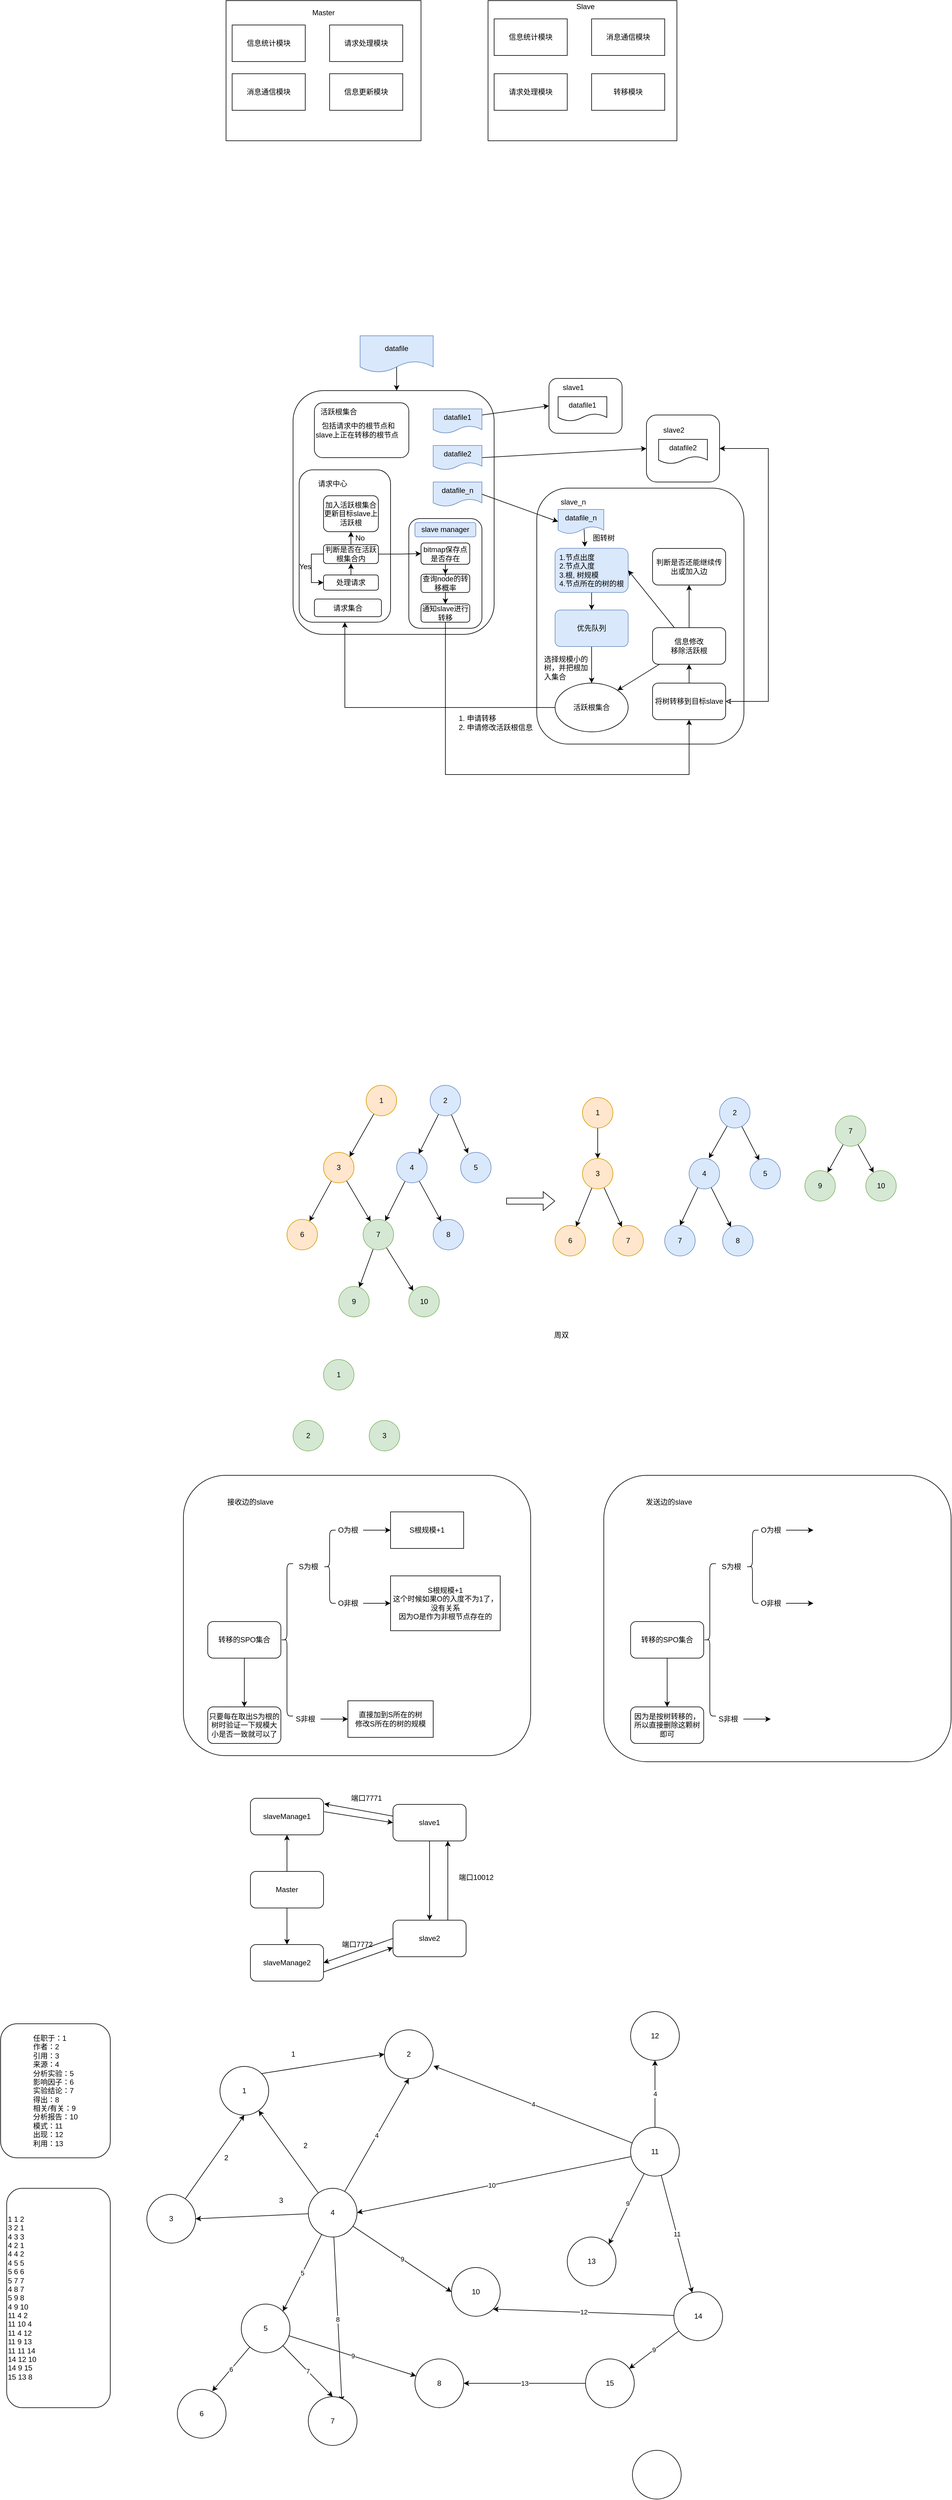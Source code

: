 <mxfile version="16.1.4" type="github">
  <diagram id="CnrGdjlpG-0PLHqotfFn" name="Page-1">
    <mxGraphModel dx="1621" dy="814" grid="1" gridSize="10" guides="1" tooltips="1" connect="1" arrows="1" fold="1" page="1" pageScale="1" pageWidth="827" pageHeight="1169" math="0" shadow="0">
      <root>
        <mxCell id="0" />
        <mxCell id="1" parent="0" />
        <mxCell id="g1QRkOlSLJRobrrcsTEr-57" value="" style="rounded=1;whiteSpace=wrap;html=1;" vertex="1" parent="1">
          <mxGeometry x="700" y="2500" width="570" height="470" as="geometry" />
        </mxCell>
        <mxCell id="g1QRkOlSLJRobrrcsTEr-56" value="" style="rounded=1;whiteSpace=wrap;html=1;" vertex="1" parent="1">
          <mxGeometry x="10" y="2500" width="570" height="460" as="geometry" />
        </mxCell>
        <mxCell id="zFU5oNDIlzZ2d6ieY4Zo-1" value="" style="rounded=0;whiteSpace=wrap;html=1;" parent="1" vertex="1">
          <mxGeometry x="80" y="80" width="320" height="230" as="geometry" />
        </mxCell>
        <mxCell id="zFU5oNDIlzZ2d6ieY4Zo-2" value="Master" style="text;html=1;strokeColor=none;fillColor=none;align=center;verticalAlign=middle;whiteSpace=wrap;rounded=0;" parent="1" vertex="1">
          <mxGeometry x="220" y="90" width="40" height="20" as="geometry" />
        </mxCell>
        <mxCell id="zFU5oNDIlzZ2d6ieY4Zo-3" value="" style="rounded=0;whiteSpace=wrap;html=1;" parent="1" vertex="1">
          <mxGeometry x="510" y="80" width="310" height="230" as="geometry" />
        </mxCell>
        <mxCell id="zFU5oNDIlzZ2d6ieY4Zo-4" value="Slave" style="text;html=1;strokeColor=none;fillColor=none;align=center;verticalAlign=middle;whiteSpace=wrap;rounded=0;" parent="1" vertex="1">
          <mxGeometry x="650" y="80" width="40" height="20" as="geometry" />
        </mxCell>
        <mxCell id="zFU5oNDIlzZ2d6ieY4Zo-5" value="信息统计模块" style="rounded=0;whiteSpace=wrap;html=1;" parent="1" vertex="1">
          <mxGeometry x="90" y="120" width="120" height="60" as="geometry" />
        </mxCell>
        <mxCell id="zFU5oNDIlzZ2d6ieY4Zo-6" value="请求处理模块" style="rounded=0;whiteSpace=wrap;html=1;" parent="1" vertex="1">
          <mxGeometry x="250" y="120" width="120" height="60" as="geometry" />
        </mxCell>
        <mxCell id="zFU5oNDIlzZ2d6ieY4Zo-7" value="消息通信模块" style="rounded=0;whiteSpace=wrap;html=1;" parent="1" vertex="1">
          <mxGeometry x="90" y="200" width="120" height="60" as="geometry" />
        </mxCell>
        <mxCell id="zFU5oNDIlzZ2d6ieY4Zo-8" value="信息更新模块" style="rounded=0;whiteSpace=wrap;html=1;" parent="1" vertex="1">
          <mxGeometry x="250" y="200" width="120" height="60" as="geometry" />
        </mxCell>
        <mxCell id="zFU5oNDIlzZ2d6ieY4Zo-9" value="信息统计模块" style="rounded=0;whiteSpace=wrap;html=1;" parent="1" vertex="1">
          <mxGeometry x="520" y="110" width="120" height="60" as="geometry" />
        </mxCell>
        <mxCell id="zFU5oNDIlzZ2d6ieY4Zo-10" value="消息通信模块" style="rounded=0;whiteSpace=wrap;html=1;" parent="1" vertex="1">
          <mxGeometry x="680" y="110" width="120" height="60" as="geometry" />
        </mxCell>
        <mxCell id="zFU5oNDIlzZ2d6ieY4Zo-11" value="请求处理模块" style="rounded=0;whiteSpace=wrap;html=1;" parent="1" vertex="1">
          <mxGeometry x="520" y="200" width="120" height="60" as="geometry" />
        </mxCell>
        <mxCell id="zFU5oNDIlzZ2d6ieY4Zo-12" value="转移模块" style="rounded=0;whiteSpace=wrap;html=1;" parent="1" vertex="1">
          <mxGeometry x="680" y="200" width="120" height="60" as="geometry" />
        </mxCell>
        <mxCell id="y5PRtlSAv2PTJu1oQnsw-1" value="" style="rounded=1;whiteSpace=wrap;html=1;" parent="1" vertex="1">
          <mxGeometry x="190" y="720" width="330" height="400" as="geometry" />
        </mxCell>
        <mxCell id="y5PRtlSAv2PTJu1oQnsw-4" style="edgeStyle=orthogonalEdgeStyle;rounded=0;orthogonalLoop=1;jettySize=auto;html=1;exitX=0.525;exitY=0.8;exitDx=0;exitDy=0;exitPerimeter=0;" parent="1" source="y5PRtlSAv2PTJu1oQnsw-3" target="y5PRtlSAv2PTJu1oQnsw-1" edge="1">
          <mxGeometry relative="1" as="geometry">
            <Array as="points">
              <mxPoint x="360" y="648" />
            </Array>
          </mxGeometry>
        </mxCell>
        <mxCell id="y5PRtlSAv2PTJu1oQnsw-3" value="datafile" style="shape=document;whiteSpace=wrap;html=1;boundedLbl=1;fillColor=#dae8fc;strokeColor=#6c8ebf;" parent="1" vertex="1">
          <mxGeometry x="300" y="630" width="120" height="60" as="geometry" />
        </mxCell>
        <mxCell id="y5PRtlSAv2PTJu1oQnsw-18" style="rounded=0;orthogonalLoop=1;jettySize=auto;html=1;exitX=1;exitY=0.25;exitDx=0;exitDy=0;entryX=0;entryY=0.5;entryDx=0;entryDy=0;" parent="1" source="y5PRtlSAv2PTJu1oQnsw-5" target="y5PRtlSAv2PTJu1oQnsw-9" edge="1">
          <mxGeometry relative="1" as="geometry" />
        </mxCell>
        <mxCell id="y5PRtlSAv2PTJu1oQnsw-5" value="datafile1" style="shape=document;whiteSpace=wrap;html=1;boundedLbl=1;fillColor=#dae8fc;strokeColor=#6c8ebf;" parent="1" vertex="1">
          <mxGeometry x="420" y="750" width="80" height="40" as="geometry" />
        </mxCell>
        <mxCell id="y5PRtlSAv2PTJu1oQnsw-19" style="edgeStyle=none;rounded=0;orthogonalLoop=1;jettySize=auto;html=1;exitX=1;exitY=0.5;exitDx=0;exitDy=0;entryX=0;entryY=0.5;entryDx=0;entryDy=0;" parent="1" source="y5PRtlSAv2PTJu1oQnsw-6" target="y5PRtlSAv2PTJu1oQnsw-11" edge="1">
          <mxGeometry relative="1" as="geometry" />
        </mxCell>
        <mxCell id="y5PRtlSAv2PTJu1oQnsw-6" value="datafile2" style="shape=document;whiteSpace=wrap;html=1;boundedLbl=1;fillColor=#dae8fc;strokeColor=#6c8ebf;" parent="1" vertex="1">
          <mxGeometry x="420" y="810" width="80" height="40" as="geometry" />
        </mxCell>
        <mxCell id="y5PRtlSAv2PTJu1oQnsw-7" value="datafile_n" style="shape=document;whiteSpace=wrap;html=1;boundedLbl=1;fillColor=#dae8fc;strokeColor=#6c8ebf;" parent="1" vertex="1">
          <mxGeometry x="420" y="870" width="80" height="40" as="geometry" />
        </mxCell>
        <mxCell id="y5PRtlSAv2PTJu1oQnsw-9" value="" style="rounded=1;whiteSpace=wrap;html=1;" parent="1" vertex="1">
          <mxGeometry x="610" y="700" width="120" height="90" as="geometry" />
        </mxCell>
        <mxCell id="y5PRtlSAv2PTJu1oQnsw-10" value="slave1" style="text;html=1;strokeColor=none;fillColor=none;align=center;verticalAlign=middle;whiteSpace=wrap;rounded=0;" parent="1" vertex="1">
          <mxGeometry x="620" y="700" width="60" height="30" as="geometry" />
        </mxCell>
        <mxCell id="y5PRtlSAv2PTJu1oQnsw-11" value="" style="rounded=1;whiteSpace=wrap;html=1;" parent="1" vertex="1">
          <mxGeometry x="770" y="760" width="120" height="110" as="geometry" />
        </mxCell>
        <mxCell id="y5PRtlSAv2PTJu1oQnsw-12" value="slave2" style="text;html=1;strokeColor=none;fillColor=none;align=center;verticalAlign=middle;whiteSpace=wrap;rounded=0;" parent="1" vertex="1">
          <mxGeometry x="785" y="770" width="60" height="30" as="geometry" />
        </mxCell>
        <mxCell id="y5PRtlSAv2PTJu1oQnsw-13" value="" style="rounded=1;whiteSpace=wrap;html=1;" parent="1" vertex="1">
          <mxGeometry x="590" y="880" width="340" height="420" as="geometry" />
        </mxCell>
        <mxCell id="y5PRtlSAv2PTJu1oQnsw-14" value="slave_n" style="text;html=1;strokeColor=none;fillColor=none;align=center;verticalAlign=middle;whiteSpace=wrap;rounded=0;" parent="1" vertex="1">
          <mxGeometry x="620" y="888" width="60" height="30" as="geometry" />
        </mxCell>
        <mxCell id="y5PRtlSAv2PTJu1oQnsw-15" value="datafile1" style="shape=document;whiteSpace=wrap;html=1;boundedLbl=1;" parent="1" vertex="1">
          <mxGeometry x="625" y="730" width="80" height="40" as="geometry" />
        </mxCell>
        <mxCell id="y5PRtlSAv2PTJu1oQnsw-16" value="datafile2" style="shape=document;whiteSpace=wrap;html=1;boundedLbl=1;" parent="1" vertex="1">
          <mxGeometry x="790" y="800" width="80" height="40" as="geometry" />
        </mxCell>
        <mxCell id="y5PRtlSAv2PTJu1oQnsw-22" style="edgeStyle=none;rounded=0;orthogonalLoop=1;jettySize=auto;html=1;entryX=0.408;entryY=-0.034;entryDx=0;entryDy=0;entryPerimeter=0;exitX=0.569;exitY=0.81;exitDx=0;exitDy=0;exitPerimeter=0;" parent="1" source="y5PRtlSAv2PTJu1oQnsw-17" target="y5PRtlSAv2PTJu1oQnsw-21" edge="1">
          <mxGeometry relative="1" as="geometry" />
        </mxCell>
        <mxCell id="y5PRtlSAv2PTJu1oQnsw-17" value="datafile_n" style="shape=document;whiteSpace=wrap;html=1;boundedLbl=1;fillColor=#dae8fc;strokeColor=#6c8ebf;" parent="1" vertex="1">
          <mxGeometry x="625" y="915" width="75" height="40" as="geometry" />
        </mxCell>
        <mxCell id="y5PRtlSAv2PTJu1oQnsw-29" style="edgeStyle=none;rounded=0;orthogonalLoop=1;jettySize=auto;html=1;entryX=0.5;entryY=0;entryDx=0;entryDy=0;" parent="1" source="y5PRtlSAv2PTJu1oQnsw-21" target="y5PRtlSAv2PTJu1oQnsw-28" edge="1">
          <mxGeometry relative="1" as="geometry" />
        </mxCell>
        <mxCell id="y5PRtlSAv2PTJu1oQnsw-21" value="&lt;div style=&quot;text-align: left&quot;&gt;&lt;span&gt;1.节点出度&lt;/span&gt;&lt;/div&gt;&lt;span&gt;&lt;div style=&quot;text-align: left&quot;&gt;&lt;span&gt;2.节点入度&lt;/span&gt;&lt;/div&gt;&lt;/span&gt;&lt;div style=&quot;text-align: left&quot;&gt;&lt;span&gt;3.根, 树规模&lt;/span&gt;&lt;/div&gt;&lt;div style=&quot;text-align: left&quot;&gt;&lt;span&gt;4.节点所在的树的根&lt;/span&gt;&lt;/div&gt;" style="rounded=1;whiteSpace=wrap;html=1;fillColor=#dae8fc;strokeColor=#6c8ebf;" parent="1" vertex="1">
          <mxGeometry x="620" y="978.75" width="120" height="72.5" as="geometry" />
        </mxCell>
        <mxCell id="y5PRtlSAv2PTJu1oQnsw-23" value="图转树" style="text;html=1;strokeColor=none;fillColor=none;align=center;verticalAlign=middle;whiteSpace=wrap;rounded=0;" parent="1" vertex="1">
          <mxGeometry x="670" y="946.5" width="60" height="30" as="geometry" />
        </mxCell>
        <mxCell id="y5PRtlSAv2PTJu1oQnsw-37" style="edgeStyle=orthogonalEdgeStyle;rounded=0;orthogonalLoop=1;jettySize=auto;html=1;entryX=0.5;entryY=1;entryDx=0;entryDy=0;" parent="1" source="y5PRtlSAv2PTJu1oQnsw-26" target="y5PRtlSAv2PTJu1oQnsw-34" edge="1">
          <mxGeometry relative="1" as="geometry" />
        </mxCell>
        <mxCell id="y5PRtlSAv2PTJu1oQnsw-26" value="活跃根集合" style="ellipse;whiteSpace=wrap;html=1;" parent="1" vertex="1">
          <mxGeometry x="620" y="1200" width="120" height="80" as="geometry" />
        </mxCell>
        <mxCell id="y5PRtlSAv2PTJu1oQnsw-31" style="edgeStyle=orthogonalEdgeStyle;rounded=0;orthogonalLoop=1;jettySize=auto;html=1;entryX=0.5;entryY=0;entryDx=0;entryDy=0;exitX=0.5;exitY=1;exitDx=0;exitDy=0;" parent="1" source="y5PRtlSAv2PTJu1oQnsw-28" target="y5PRtlSAv2PTJu1oQnsw-26" edge="1">
          <mxGeometry relative="1" as="geometry" />
        </mxCell>
        <mxCell id="y5PRtlSAv2PTJu1oQnsw-28" value="优先队列" style="rounded=1;whiteSpace=wrap;html=1;fillColor=#dae8fc;strokeColor=#6c8ebf;" parent="1" vertex="1">
          <mxGeometry x="620" y="1080" width="120" height="60" as="geometry" />
        </mxCell>
        <mxCell id="y5PRtlSAv2PTJu1oQnsw-32" value="选择规模小的树，并把根加入集合" style="text;html=1;strokeColor=none;fillColor=none;align=left;verticalAlign=middle;whiteSpace=wrap;rounded=0;" parent="1" vertex="1">
          <mxGeometry x="600" y="1160" width="80" height="30" as="geometry" />
        </mxCell>
        <mxCell id="y5PRtlSAv2PTJu1oQnsw-20" style="edgeStyle=none;rounded=0;orthogonalLoop=1;jettySize=auto;html=1;exitX=1;exitY=0.5;exitDx=0;exitDy=0;entryX=0;entryY=0.5;entryDx=0;entryDy=0;" parent="1" source="y5PRtlSAv2PTJu1oQnsw-7" target="y5PRtlSAv2PTJu1oQnsw-17" edge="1">
          <mxGeometry relative="1" as="geometry" />
        </mxCell>
        <mxCell id="y5PRtlSAv2PTJu1oQnsw-34" value="" style="rounded=1;whiteSpace=wrap;html=1;" parent="1" vertex="1">
          <mxGeometry x="200" y="850" width="150" height="250" as="geometry" />
        </mxCell>
        <mxCell id="y5PRtlSAv2PTJu1oQnsw-35" value="请求中心" style="text;html=1;strokeColor=none;fillColor=none;align=center;verticalAlign=middle;whiteSpace=wrap;rounded=0;" parent="1" vertex="1">
          <mxGeometry x="225" y="858" width="60" height="30" as="geometry" />
        </mxCell>
        <mxCell id="y5PRtlSAv2PTJu1oQnsw-38" value="1. 申请转移&lt;br&gt;2. 申请修改活跃根信息" style="text;html=1;strokeColor=none;fillColor=none;align=left;verticalAlign=middle;whiteSpace=wrap;rounded=0;" parent="1" vertex="1">
          <mxGeometry x="460" y="1250" width="130" height="30" as="geometry" />
        </mxCell>
        <mxCell id="y5PRtlSAv2PTJu1oQnsw-47" style="edgeStyle=orthogonalEdgeStyle;rounded=0;orthogonalLoop=1;jettySize=auto;html=1;entryX=0.5;entryY=1;entryDx=0;entryDy=0;" parent="1" source="y5PRtlSAv2PTJu1oQnsw-39" target="y5PRtlSAv2PTJu1oQnsw-44" edge="1">
          <mxGeometry relative="1" as="geometry" />
        </mxCell>
        <mxCell id="y5PRtlSAv2PTJu1oQnsw-39" value="处理请求" style="rounded=1;whiteSpace=wrap;html=1;" parent="1" vertex="1">
          <mxGeometry x="240" y="1022.5" width="90" height="25" as="geometry" />
        </mxCell>
        <mxCell id="y5PRtlSAv2PTJu1oQnsw-40" value="&amp;nbsp; &amp;nbsp;包括请求中的根节点和slave上正在转移的根节点" style="rounded=1;whiteSpace=wrap;html=1;align=left;" parent="1" vertex="1">
          <mxGeometry x="225" y="740" width="155" height="90" as="geometry" />
        </mxCell>
        <mxCell id="y5PRtlSAv2PTJu1oQnsw-42" value="" style="rounded=1;whiteSpace=wrap;html=1;" parent="1" vertex="1">
          <mxGeometry x="380" y="930" width="120" height="180" as="geometry" />
        </mxCell>
        <mxCell id="y5PRtlSAv2PTJu1oQnsw-43" value="slave manager" style="rounded=1;whiteSpace=wrap;html=1;fillColor=#dae8fc;strokeColor=#6c8ebf;" parent="1" vertex="1">
          <mxGeometry x="390" y="936.5" width="100" height="23.5" as="geometry" />
        </mxCell>
        <mxCell id="y5PRtlSAv2PTJu1oQnsw-48" style="edgeStyle=orthogonalEdgeStyle;rounded=0;orthogonalLoop=1;jettySize=auto;html=1;entryX=0;entryY=0.5;entryDx=0;entryDy=0;" parent="1" source="y5PRtlSAv2PTJu1oQnsw-44" target="y5PRtlSAv2PTJu1oQnsw-61" edge="1">
          <mxGeometry relative="1" as="geometry" />
        </mxCell>
        <mxCell id="y5PRtlSAv2PTJu1oQnsw-53" style="edgeStyle=orthogonalEdgeStyle;rounded=0;orthogonalLoop=1;jettySize=auto;html=1;" parent="1" source="y5PRtlSAv2PTJu1oQnsw-44" target="y5PRtlSAv2PTJu1oQnsw-51" edge="1">
          <mxGeometry relative="1" as="geometry" />
        </mxCell>
        <mxCell id="y5PRtlSAv2PTJu1oQnsw-55" style="edgeStyle=orthogonalEdgeStyle;rounded=0;orthogonalLoop=1;jettySize=auto;html=1;entryX=0;entryY=0.5;entryDx=0;entryDy=0;" parent="1" source="y5PRtlSAv2PTJu1oQnsw-44" target="y5PRtlSAv2PTJu1oQnsw-39" edge="1">
          <mxGeometry relative="1" as="geometry">
            <Array as="points">
              <mxPoint x="220" y="988.5" />
              <mxPoint x="220" y="1035.5" />
            </Array>
          </mxGeometry>
        </mxCell>
        <mxCell id="y5PRtlSAv2PTJu1oQnsw-44" value="判断是否在活跃根集合内" style="rounded=1;whiteSpace=wrap;html=1;" parent="1" vertex="1">
          <mxGeometry x="240" y="972.75" width="90" height="31" as="geometry" />
        </mxCell>
        <mxCell id="y5PRtlSAv2PTJu1oQnsw-45" value="活跃根集合" style="text;html=1;strokeColor=none;fillColor=none;align=center;verticalAlign=middle;whiteSpace=wrap;rounded=0;" parent="1" vertex="1">
          <mxGeometry x="225" y="740" width="80" height="30" as="geometry" />
        </mxCell>
        <mxCell id="y5PRtlSAv2PTJu1oQnsw-63" style="edgeStyle=orthogonalEdgeStyle;rounded=0;orthogonalLoop=1;jettySize=auto;html=1;entryX=0.5;entryY=0;entryDx=0;entryDy=0;" parent="1" source="y5PRtlSAv2PTJu1oQnsw-49" target="y5PRtlSAv2PTJu1oQnsw-60" edge="1">
          <mxGeometry relative="1" as="geometry" />
        </mxCell>
        <mxCell id="y5PRtlSAv2PTJu1oQnsw-49" value="查询node的转移概率" style="rounded=1;whiteSpace=wrap;html=1;" parent="1" vertex="1">
          <mxGeometry x="400" y="1021.25" width="80" height="30" as="geometry" />
        </mxCell>
        <mxCell id="y5PRtlSAv2PTJu1oQnsw-51" value="加入活跃根集合&lt;br&gt;更新目标slave上活跃根" style="rounded=1;whiteSpace=wrap;html=1;" parent="1" vertex="1">
          <mxGeometry x="240" y="892.5" width="90" height="59" as="geometry" />
        </mxCell>
        <mxCell id="y5PRtlSAv2PTJu1oQnsw-56" value="Yes" style="text;html=1;strokeColor=none;fillColor=none;align=center;verticalAlign=middle;whiteSpace=wrap;rounded=0;" parent="1" vertex="1">
          <mxGeometry x="200" y="1003.75" width="20" height="10" as="geometry" />
        </mxCell>
        <mxCell id="y5PRtlSAv2PTJu1oQnsw-59" value="No" style="text;html=1;strokeColor=none;fillColor=none;align=center;verticalAlign=middle;whiteSpace=wrap;rounded=0;" parent="1" vertex="1">
          <mxGeometry x="285" y="951.5" width="30" height="20" as="geometry" />
        </mxCell>
        <mxCell id="y5PRtlSAv2PTJu1oQnsw-65" style="edgeStyle=orthogonalEdgeStyle;rounded=0;orthogonalLoop=1;jettySize=auto;html=1;entryX=0.5;entryY=1;entryDx=0;entryDy=0;" parent="1" source="y5PRtlSAv2PTJu1oQnsw-60" target="y5PRtlSAv2PTJu1oQnsw-64" edge="1">
          <mxGeometry relative="1" as="geometry">
            <Array as="points">
              <mxPoint x="440" y="1350" />
              <mxPoint x="840" y="1350" />
            </Array>
          </mxGeometry>
        </mxCell>
        <mxCell id="y5PRtlSAv2PTJu1oQnsw-60" value="通知slave进行转移" style="rounded=1;whiteSpace=wrap;html=1;" parent="1" vertex="1">
          <mxGeometry x="400" y="1070" width="80" height="30" as="geometry" />
        </mxCell>
        <mxCell id="y5PRtlSAv2PTJu1oQnsw-62" style="edgeStyle=orthogonalEdgeStyle;rounded=0;orthogonalLoop=1;jettySize=auto;html=1;entryX=0.5;entryY=0;entryDx=0;entryDy=0;" parent="1" source="y5PRtlSAv2PTJu1oQnsw-61" target="y5PRtlSAv2PTJu1oQnsw-49" edge="1">
          <mxGeometry relative="1" as="geometry" />
        </mxCell>
        <mxCell id="y5PRtlSAv2PTJu1oQnsw-61" value="bitmap保存点是否存在" style="rounded=1;whiteSpace=wrap;html=1;" parent="1" vertex="1">
          <mxGeometry x="400" y="970" width="80" height="35" as="geometry" />
        </mxCell>
        <mxCell id="y5PRtlSAv2PTJu1oQnsw-71" style="edgeStyle=orthogonalEdgeStyle;rounded=0;orthogonalLoop=1;jettySize=auto;html=1;entryX=0.5;entryY=1;entryDx=0;entryDy=0;" parent="1" source="y5PRtlSAv2PTJu1oQnsw-64" target="y5PRtlSAv2PTJu1oQnsw-68" edge="1">
          <mxGeometry relative="1" as="geometry" />
        </mxCell>
        <mxCell id="y5PRtlSAv2PTJu1oQnsw-125" style="edgeStyle=orthogonalEdgeStyle;rounded=0;orthogonalLoop=1;jettySize=auto;html=1;entryX=1;entryY=0.5;entryDx=0;entryDy=0;startArrow=classic;startFill=0;" parent="1" source="y5PRtlSAv2PTJu1oQnsw-64" target="y5PRtlSAv2PTJu1oQnsw-11" edge="1">
          <mxGeometry relative="1" as="geometry">
            <Array as="points">
              <mxPoint x="970" y="1230" />
              <mxPoint x="970" y="815" />
            </Array>
          </mxGeometry>
        </mxCell>
        <mxCell id="y5PRtlSAv2PTJu1oQnsw-64" value="将树转移到目标slave" style="rounded=1;whiteSpace=wrap;html=1;" parent="1" vertex="1">
          <mxGeometry x="780" y="1200" width="120" height="60" as="geometry" />
        </mxCell>
        <mxCell id="y5PRtlSAv2PTJu1oQnsw-72" style="rounded=0;orthogonalLoop=1;jettySize=auto;html=1;entryX=1;entryY=0.5;entryDx=0;entryDy=0;" parent="1" source="y5PRtlSAv2PTJu1oQnsw-68" target="y5PRtlSAv2PTJu1oQnsw-21" edge="1">
          <mxGeometry relative="1" as="geometry" />
        </mxCell>
        <mxCell id="y5PRtlSAv2PTJu1oQnsw-73" style="edgeStyle=none;rounded=0;orthogonalLoop=1;jettySize=auto;html=1;entryX=1;entryY=0;entryDx=0;entryDy=0;" parent="1" source="y5PRtlSAv2PTJu1oQnsw-68" target="y5PRtlSAv2PTJu1oQnsw-26" edge="1">
          <mxGeometry relative="1" as="geometry" />
        </mxCell>
        <mxCell id="y5PRtlSAv2PTJu1oQnsw-79" style="edgeStyle=none;rounded=0;orthogonalLoop=1;jettySize=auto;html=1;entryX=0.5;entryY=1;entryDx=0;entryDy=0;" parent="1" source="y5PRtlSAv2PTJu1oQnsw-68" target="y5PRtlSAv2PTJu1oQnsw-74" edge="1">
          <mxGeometry relative="1" as="geometry" />
        </mxCell>
        <mxCell id="y5PRtlSAv2PTJu1oQnsw-68" value="信息修改&lt;br&gt;移除活跃根" style="rounded=1;whiteSpace=wrap;html=1;" parent="1" vertex="1">
          <mxGeometry x="780" y="1109" width="120" height="60" as="geometry" />
        </mxCell>
        <mxCell id="y5PRtlSAv2PTJu1oQnsw-74" value="判断是否还能继续传出或加入边" style="rounded=1;whiteSpace=wrap;html=1;" parent="1" vertex="1">
          <mxGeometry x="780" y="979" width="120" height="60" as="geometry" />
        </mxCell>
        <mxCell id="y5PRtlSAv2PTJu1oQnsw-75" value="请求集合" style="rounded=1;whiteSpace=wrap;html=1;" parent="1" vertex="1">
          <mxGeometry x="225" y="1062" width="110" height="29" as="geometry" />
        </mxCell>
        <mxCell id="y5PRtlSAv2PTJu1oQnsw-83" value="6" style="ellipse;whiteSpace=wrap;html=1;aspect=fixed;fillColor=#ffe6cc;strokeColor=#d79b00;" parent="1" vertex="1">
          <mxGeometry x="620" y="2090" width="50" height="50" as="geometry" />
        </mxCell>
        <mxCell id="y5PRtlSAv2PTJu1oQnsw-84" value="10" style="ellipse;whiteSpace=wrap;html=1;aspect=fixed;fillColor=#d5e8d4;strokeColor=#82b366;" parent="1" vertex="1">
          <mxGeometry x="380" y="2190" width="50" height="50" as="geometry" />
        </mxCell>
        <mxCell id="y5PRtlSAv2PTJu1oQnsw-85" value="9" style="ellipse;whiteSpace=wrap;html=1;aspect=fixed;fillColor=#d5e8d4;strokeColor=#82b366;" parent="1" vertex="1">
          <mxGeometry x="265" y="2190" width="50" height="50" as="geometry" />
        </mxCell>
        <mxCell id="y5PRtlSAv2PTJu1oQnsw-86" value="7" style="ellipse;whiteSpace=wrap;html=1;aspect=fixed;fillColor=#ffe6cc;strokeColor=#d79b00;" parent="1" vertex="1">
          <mxGeometry x="715" y="2090" width="50" height="50" as="geometry" />
        </mxCell>
        <mxCell id="y5PRtlSAv2PTJu1oQnsw-108" style="edgeStyle=none;rounded=0;orthogonalLoop=1;jettySize=auto;html=1;" parent="1" source="y5PRtlSAv2PTJu1oQnsw-87" target="y5PRtlSAv2PTJu1oQnsw-83" edge="1">
          <mxGeometry relative="1" as="geometry" />
        </mxCell>
        <mxCell id="y5PRtlSAv2PTJu1oQnsw-109" style="edgeStyle=none;rounded=0;orthogonalLoop=1;jettySize=auto;html=1;" parent="1" source="y5PRtlSAv2PTJu1oQnsw-87" target="y5PRtlSAv2PTJu1oQnsw-86" edge="1">
          <mxGeometry relative="1" as="geometry" />
        </mxCell>
        <mxCell id="y5PRtlSAv2PTJu1oQnsw-87" value="3" style="ellipse;whiteSpace=wrap;html=1;aspect=fixed;fillColor=#ffe6cc;strokeColor=#d79b00;" parent="1" vertex="1">
          <mxGeometry x="665" y="1980" width="50" height="50" as="geometry" />
        </mxCell>
        <mxCell id="y5PRtlSAv2PTJu1oQnsw-107" style="edgeStyle=none;rounded=0;orthogonalLoop=1;jettySize=auto;html=1;entryX=0.5;entryY=0;entryDx=0;entryDy=0;" parent="1" source="y5PRtlSAv2PTJu1oQnsw-88" target="y5PRtlSAv2PTJu1oQnsw-87" edge="1">
          <mxGeometry relative="1" as="geometry" />
        </mxCell>
        <mxCell id="y5PRtlSAv2PTJu1oQnsw-88" value="1" style="ellipse;whiteSpace=wrap;html=1;aspect=fixed;fillColor=#ffe6cc;strokeColor=#d79b00;" parent="1" vertex="1">
          <mxGeometry x="665" y="1880" width="50" height="50" as="geometry" />
        </mxCell>
        <mxCell id="y5PRtlSAv2PTJu1oQnsw-89" value="5" style="ellipse;whiteSpace=wrap;html=1;aspect=fixed;fillColor=#dae8fc;strokeColor=#6c8ebf;" parent="1" vertex="1">
          <mxGeometry x="465" y="1970" width="50" height="50" as="geometry" />
        </mxCell>
        <mxCell id="y5PRtlSAv2PTJu1oQnsw-90" value="6" style="ellipse;whiteSpace=wrap;html=1;aspect=fixed;fillColor=#ffe6cc;strokeColor=#d79b00;" parent="1" vertex="1">
          <mxGeometry x="180" y="2080" width="50" height="50" as="geometry" />
        </mxCell>
        <mxCell id="y5PRtlSAv2PTJu1oQnsw-91" value="8" style="ellipse;whiteSpace=wrap;html=1;aspect=fixed;fillColor=#dae8fc;strokeColor=#6c8ebf;" parent="1" vertex="1">
          <mxGeometry x="420" y="2080" width="50" height="50" as="geometry" />
        </mxCell>
        <mxCell id="y5PRtlSAv2PTJu1oQnsw-104" style="edgeStyle=none;rounded=0;orthogonalLoop=1;jettySize=auto;html=1;" parent="1" source="y5PRtlSAv2PTJu1oQnsw-92" target="y5PRtlSAv2PTJu1oQnsw-85" edge="1">
          <mxGeometry relative="1" as="geometry" />
        </mxCell>
        <mxCell id="y5PRtlSAv2PTJu1oQnsw-105" style="edgeStyle=none;rounded=0;orthogonalLoop=1;jettySize=auto;html=1;entryX=0;entryY=0;entryDx=0;entryDy=0;" parent="1" source="y5PRtlSAv2PTJu1oQnsw-92" target="y5PRtlSAv2PTJu1oQnsw-84" edge="1">
          <mxGeometry relative="1" as="geometry" />
        </mxCell>
        <mxCell id="y5PRtlSAv2PTJu1oQnsw-92" value="7" style="ellipse;whiteSpace=wrap;html=1;aspect=fixed;fillColor=#d5e8d4;strokeColor=#82b366;" parent="1" vertex="1">
          <mxGeometry x="305" y="2080" width="50" height="50" as="geometry" />
        </mxCell>
        <mxCell id="y5PRtlSAv2PTJu1oQnsw-102" style="edgeStyle=none;rounded=0;orthogonalLoop=1;jettySize=auto;html=1;" parent="1" source="y5PRtlSAv2PTJu1oQnsw-93" target="y5PRtlSAv2PTJu1oQnsw-92" edge="1">
          <mxGeometry relative="1" as="geometry" />
        </mxCell>
        <mxCell id="y5PRtlSAv2PTJu1oQnsw-103" style="edgeStyle=none;rounded=0;orthogonalLoop=1;jettySize=auto;html=1;" parent="1" source="y5PRtlSAv2PTJu1oQnsw-93" target="y5PRtlSAv2PTJu1oQnsw-91" edge="1">
          <mxGeometry relative="1" as="geometry" />
        </mxCell>
        <mxCell id="y5PRtlSAv2PTJu1oQnsw-93" value="4" style="ellipse;whiteSpace=wrap;html=1;aspect=fixed;fillColor=#dae8fc;strokeColor=#6c8ebf;" parent="1" vertex="1">
          <mxGeometry x="360" y="1970" width="50" height="50" as="geometry" />
        </mxCell>
        <mxCell id="y5PRtlSAv2PTJu1oQnsw-100" style="edgeStyle=none;rounded=0;orthogonalLoop=1;jettySize=auto;html=1;" parent="1" source="y5PRtlSAv2PTJu1oQnsw-94" target="y5PRtlSAv2PTJu1oQnsw-90" edge="1">
          <mxGeometry relative="1" as="geometry" />
        </mxCell>
        <mxCell id="y5PRtlSAv2PTJu1oQnsw-101" style="edgeStyle=none;rounded=0;orthogonalLoop=1;jettySize=auto;html=1;" parent="1" source="y5PRtlSAv2PTJu1oQnsw-94" target="y5PRtlSAv2PTJu1oQnsw-92" edge="1">
          <mxGeometry relative="1" as="geometry" />
        </mxCell>
        <mxCell id="y5PRtlSAv2PTJu1oQnsw-94" value="3" style="ellipse;whiteSpace=wrap;html=1;aspect=fixed;fillColor=#ffe6cc;strokeColor=#d79b00;" parent="1" vertex="1">
          <mxGeometry x="240" y="1970" width="50" height="50" as="geometry" />
        </mxCell>
        <mxCell id="y5PRtlSAv2PTJu1oQnsw-99" style="edgeStyle=none;rounded=0;orthogonalLoop=1;jettySize=auto;html=1;" parent="1" source="y5PRtlSAv2PTJu1oQnsw-95" target="y5PRtlSAv2PTJu1oQnsw-93" edge="1">
          <mxGeometry relative="1" as="geometry" />
        </mxCell>
        <mxCell id="y5PRtlSAv2PTJu1oQnsw-106" style="edgeStyle=none;rounded=0;orthogonalLoop=1;jettySize=auto;html=1;entryX=0.245;entryY=0.035;entryDx=0;entryDy=0;entryPerimeter=0;" parent="1" source="y5PRtlSAv2PTJu1oQnsw-95" target="y5PRtlSAv2PTJu1oQnsw-89" edge="1">
          <mxGeometry relative="1" as="geometry" />
        </mxCell>
        <mxCell id="y5PRtlSAv2PTJu1oQnsw-95" value="2" style="ellipse;whiteSpace=wrap;html=1;aspect=fixed;fillColor=#dae8fc;strokeColor=#6c8ebf;" parent="1" vertex="1">
          <mxGeometry x="415" y="1860" width="50" height="50" as="geometry" />
        </mxCell>
        <mxCell id="y5PRtlSAv2PTJu1oQnsw-97" style="edgeStyle=none;rounded=0;orthogonalLoop=1;jettySize=auto;html=1;entryX=1;entryY=0;entryDx=0;entryDy=0;" parent="1" source="y5PRtlSAv2PTJu1oQnsw-96" target="y5PRtlSAv2PTJu1oQnsw-94" edge="1">
          <mxGeometry relative="1" as="geometry" />
        </mxCell>
        <mxCell id="y5PRtlSAv2PTJu1oQnsw-96" value="1" style="ellipse;whiteSpace=wrap;html=1;aspect=fixed;fillColor=#ffe6cc;strokeColor=#d79b00;" parent="1" vertex="1">
          <mxGeometry x="310" y="1860" width="50" height="50" as="geometry" />
        </mxCell>
        <mxCell id="y5PRtlSAv2PTJu1oQnsw-117" style="edgeStyle=none;rounded=0;orthogonalLoop=1;jettySize=auto;html=1;entryX=0.5;entryY=0;entryDx=0;entryDy=0;" parent="1" source="y5PRtlSAv2PTJu1oQnsw-110" target="y5PRtlSAv2PTJu1oQnsw-114" edge="1">
          <mxGeometry relative="1" as="geometry" />
        </mxCell>
        <mxCell id="y5PRtlSAv2PTJu1oQnsw-118" style="edgeStyle=none;rounded=0;orthogonalLoop=1;jettySize=auto;html=1;" parent="1" source="y5PRtlSAv2PTJu1oQnsw-110" target="y5PRtlSAv2PTJu1oQnsw-111" edge="1">
          <mxGeometry relative="1" as="geometry" />
        </mxCell>
        <mxCell id="y5PRtlSAv2PTJu1oQnsw-110" value="4" style="ellipse;whiteSpace=wrap;html=1;aspect=fixed;fillColor=#dae8fc;strokeColor=#6c8ebf;" parent="1" vertex="1">
          <mxGeometry x="840" y="1980" width="50" height="50" as="geometry" />
        </mxCell>
        <mxCell id="y5PRtlSAv2PTJu1oQnsw-111" value="8" style="ellipse;whiteSpace=wrap;html=1;aspect=fixed;fillColor=#dae8fc;strokeColor=#6c8ebf;" parent="1" vertex="1">
          <mxGeometry x="895" y="2090" width="50" height="50" as="geometry" />
        </mxCell>
        <mxCell id="y5PRtlSAv2PTJu1oQnsw-115" style="edgeStyle=none;rounded=0;orthogonalLoop=1;jettySize=auto;html=1;entryX=0.65;entryY=-0.005;entryDx=0;entryDy=0;entryPerimeter=0;" parent="1" source="y5PRtlSAv2PTJu1oQnsw-112" target="y5PRtlSAv2PTJu1oQnsw-110" edge="1">
          <mxGeometry relative="1" as="geometry" />
        </mxCell>
        <mxCell id="y5PRtlSAv2PTJu1oQnsw-116" style="edgeStyle=none;rounded=0;orthogonalLoop=1;jettySize=auto;html=1;entryX=0.303;entryY=0.064;entryDx=0;entryDy=0;entryPerimeter=0;" parent="1" source="y5PRtlSAv2PTJu1oQnsw-112" target="y5PRtlSAv2PTJu1oQnsw-113" edge="1">
          <mxGeometry relative="1" as="geometry" />
        </mxCell>
        <mxCell id="y5PRtlSAv2PTJu1oQnsw-112" value="2" style="ellipse;whiteSpace=wrap;html=1;aspect=fixed;fillColor=#dae8fc;strokeColor=#6c8ebf;" parent="1" vertex="1">
          <mxGeometry x="890" y="1880" width="50" height="50" as="geometry" />
        </mxCell>
        <mxCell id="y5PRtlSAv2PTJu1oQnsw-113" value="5" style="ellipse;whiteSpace=wrap;html=1;aspect=fixed;fillColor=#dae8fc;strokeColor=#6c8ebf;" parent="1" vertex="1">
          <mxGeometry x="940" y="1980" width="50" height="50" as="geometry" />
        </mxCell>
        <mxCell id="y5PRtlSAv2PTJu1oQnsw-114" value="7" style="ellipse;whiteSpace=wrap;html=1;aspect=fixed;fillColor=#dae8fc;strokeColor=#6c8ebf;" parent="1" vertex="1">
          <mxGeometry x="800" y="2090" width="50" height="50" as="geometry" />
        </mxCell>
        <mxCell id="y5PRtlSAv2PTJu1oQnsw-122" style="edgeStyle=none;rounded=0;orthogonalLoop=1;jettySize=auto;html=1;" parent="1" source="y5PRtlSAv2PTJu1oQnsw-119" target="y5PRtlSAv2PTJu1oQnsw-120" edge="1">
          <mxGeometry relative="1" as="geometry" />
        </mxCell>
        <mxCell id="y5PRtlSAv2PTJu1oQnsw-123" style="edgeStyle=none;rounded=0;orthogonalLoop=1;jettySize=auto;html=1;" parent="1" source="y5PRtlSAv2PTJu1oQnsw-119" target="y5PRtlSAv2PTJu1oQnsw-121" edge="1">
          <mxGeometry relative="1" as="geometry" />
        </mxCell>
        <mxCell id="y5PRtlSAv2PTJu1oQnsw-119" value="7" style="ellipse;whiteSpace=wrap;html=1;aspect=fixed;fillColor=#d5e8d4;strokeColor=#82b366;" parent="1" vertex="1">
          <mxGeometry x="1080" y="1910" width="50" height="50" as="geometry" />
        </mxCell>
        <mxCell id="y5PRtlSAv2PTJu1oQnsw-120" value="9" style="ellipse;whiteSpace=wrap;html=1;aspect=fixed;fillColor=#d5e8d4;strokeColor=#82b366;" parent="1" vertex="1">
          <mxGeometry x="1030" y="2000" width="50" height="50" as="geometry" />
        </mxCell>
        <mxCell id="y5PRtlSAv2PTJu1oQnsw-121" value="10" style="ellipse;whiteSpace=wrap;html=1;aspect=fixed;fillColor=#d5e8d4;strokeColor=#82b366;" parent="1" vertex="1">
          <mxGeometry x="1130" y="2000" width="50" height="50" as="geometry" />
        </mxCell>
        <mxCell id="y5PRtlSAv2PTJu1oQnsw-124" value="" style="shape=flexArrow;endArrow=classic;html=1;rounded=0;" parent="1" edge="1">
          <mxGeometry width="50" height="50" relative="1" as="geometry">
            <mxPoint x="540" y="2050" as="sourcePoint" />
            <mxPoint x="620" y="2050" as="targetPoint" />
          </mxGeometry>
        </mxCell>
        <mxCell id="d6v1-Cpk0N6mENJpjrq7-2" value="1" style="ellipse;whiteSpace=wrap;html=1;aspect=fixed;fillColor=#d5e8d4;strokeColor=#82b366;" parent="1" vertex="1">
          <mxGeometry x="240" y="2310" width="50" height="50" as="geometry" />
        </mxCell>
        <mxCell id="d6v1-Cpk0N6mENJpjrq7-3" value="2" style="ellipse;whiteSpace=wrap;html=1;aspect=fixed;fillColor=#d5e8d4;strokeColor=#82b366;" parent="1" vertex="1">
          <mxGeometry x="190" y="2410" width="50" height="50" as="geometry" />
        </mxCell>
        <mxCell id="d6v1-Cpk0N6mENJpjrq7-4" value="3" style="ellipse;whiteSpace=wrap;html=1;aspect=fixed;fillColor=#d5e8d4;strokeColor=#82b366;" parent="1" vertex="1">
          <mxGeometry x="315" y="2410" width="50" height="50" as="geometry" />
        </mxCell>
        <mxCell id="g1QRkOlSLJRobrrcsTEr-17" value="" style="edgeStyle=orthogonalEdgeStyle;rounded=0;orthogonalLoop=1;jettySize=auto;html=1;" edge="1" parent="1" source="g1QRkOlSLJRobrrcsTEr-1" target="g1QRkOlSLJRobrrcsTEr-16">
          <mxGeometry relative="1" as="geometry" />
        </mxCell>
        <mxCell id="g1QRkOlSLJRobrrcsTEr-1" value="转移的SPO集合" style="rounded=1;whiteSpace=wrap;html=1;" vertex="1" parent="1">
          <mxGeometry x="50" y="2740" width="120" height="60" as="geometry" />
        </mxCell>
        <mxCell id="g1QRkOlSLJRobrrcsTEr-2" value="" style="shape=curlyBracket;whiteSpace=wrap;html=1;rounded=1;" vertex="1" parent="1">
          <mxGeometry x="170" y="2645" width="20" height="250" as="geometry" />
        </mxCell>
        <mxCell id="g1QRkOlSLJRobrrcsTEr-3" value="S为根" style="text;html=1;align=center;verticalAlign=middle;resizable=0;points=[];autosize=1;strokeColor=none;fillColor=none;" vertex="1" parent="1">
          <mxGeometry x="190" y="2640" width="50" height="20" as="geometry" />
        </mxCell>
        <mxCell id="g1QRkOlSLJRobrrcsTEr-4" value="" style="shape=curlyBracket;whiteSpace=wrap;html=1;rounded=1;" vertex="1" parent="1">
          <mxGeometry x="240" y="2590" width="20" height="120" as="geometry" />
        </mxCell>
        <mxCell id="g1QRkOlSLJRobrrcsTEr-7" value="" style="edgeStyle=orthogonalEdgeStyle;rounded=0;orthogonalLoop=1;jettySize=auto;html=1;" edge="1" parent="1" source="g1QRkOlSLJRobrrcsTEr-5" target="g1QRkOlSLJRobrrcsTEr-6">
          <mxGeometry relative="1" as="geometry" />
        </mxCell>
        <mxCell id="g1QRkOlSLJRobrrcsTEr-5" value="O为根" style="text;html=1;align=center;verticalAlign=middle;resizable=0;points=[];autosize=1;strokeColor=none;fillColor=none;" vertex="1" parent="1">
          <mxGeometry x="255" y="2580" width="50" height="20" as="geometry" />
        </mxCell>
        <mxCell id="g1QRkOlSLJRobrrcsTEr-6" value="S根规模+1" style="whiteSpace=wrap;html=1;" vertex="1" parent="1">
          <mxGeometry x="350" y="2560" width="120" height="60" as="geometry" />
        </mxCell>
        <mxCell id="g1QRkOlSLJRobrrcsTEr-10" value="" style="edgeStyle=orthogonalEdgeStyle;rounded=0;orthogonalLoop=1;jettySize=auto;html=1;" edge="1" parent="1" source="g1QRkOlSLJRobrrcsTEr-8" target="g1QRkOlSLJRobrrcsTEr-9">
          <mxGeometry relative="1" as="geometry" />
        </mxCell>
        <mxCell id="g1QRkOlSLJRobrrcsTEr-8" value="O非根" style="text;html=1;align=center;verticalAlign=middle;resizable=0;points=[];autosize=1;strokeColor=none;fillColor=none;" vertex="1" parent="1">
          <mxGeometry x="255" y="2700" width="50" height="20" as="geometry" />
        </mxCell>
        <mxCell id="g1QRkOlSLJRobrrcsTEr-9" value="&lt;span&gt;S根规模+1&lt;br&gt;这个时候如果O的入度不为1了，没有关系&lt;br&gt;因为O是作为非根节点存在的&lt;br&gt;&lt;/span&gt;" style="whiteSpace=wrap;html=1;" vertex="1" parent="1">
          <mxGeometry x="350" y="2665" width="180" height="90" as="geometry" />
        </mxCell>
        <mxCell id="g1QRkOlSLJRobrrcsTEr-15" value="" style="edgeStyle=orthogonalEdgeStyle;rounded=0;orthogonalLoop=1;jettySize=auto;html=1;" edge="1" parent="1" source="g1QRkOlSLJRobrrcsTEr-11" target="g1QRkOlSLJRobrrcsTEr-14">
          <mxGeometry relative="1" as="geometry" />
        </mxCell>
        <mxCell id="g1QRkOlSLJRobrrcsTEr-11" value="S非根" style="text;html=1;align=center;verticalAlign=middle;resizable=0;points=[];autosize=1;strokeColor=none;fillColor=none;" vertex="1" parent="1">
          <mxGeometry x="185" y="2890" width="50" height="20" as="geometry" />
        </mxCell>
        <mxCell id="g1QRkOlSLJRobrrcsTEr-14" value="直接加到S所在的树&lt;br&gt;修改S所在的树的规模" style="whiteSpace=wrap;html=1;" vertex="1" parent="1">
          <mxGeometry x="280" y="2870" width="140" height="60" as="geometry" />
        </mxCell>
        <mxCell id="g1QRkOlSLJRobrrcsTEr-16" value="只要每在取出S为根的树时验证一下规模大小是否一致就可以了" style="rounded=1;whiteSpace=wrap;html=1;" vertex="1" parent="1">
          <mxGeometry x="50" y="2880" width="120" height="60" as="geometry" />
        </mxCell>
        <mxCell id="g1QRkOlSLJRobrrcsTEr-21" style="rounded=0;orthogonalLoop=1;jettySize=auto;html=1;entryX=0;entryY=0.5;entryDx=0;entryDy=0;exitX=1.008;exitY=0.367;exitDx=0;exitDy=0;exitPerimeter=0;" edge="1" parent="1" source="g1QRkOlSLJRobrrcsTEr-33" target="g1QRkOlSLJRobrrcsTEr-19">
          <mxGeometry relative="1" as="geometry" />
        </mxCell>
        <mxCell id="g1QRkOlSLJRobrrcsTEr-24" style="edgeStyle=none;rounded=0;orthogonalLoop=1;jettySize=auto;html=1;exitX=1;exitY=0.75;exitDx=0;exitDy=0;entryX=0;entryY=0.75;entryDx=0;entryDy=0;" edge="1" parent="1" source="g1QRkOlSLJRobrrcsTEr-34" target="g1QRkOlSLJRobrrcsTEr-20">
          <mxGeometry relative="1" as="geometry" />
        </mxCell>
        <mxCell id="g1QRkOlSLJRobrrcsTEr-36" style="edgeStyle=none;rounded=0;orthogonalLoop=1;jettySize=auto;html=1;entryX=0.5;entryY=0;entryDx=0;entryDy=0;" edge="1" parent="1" source="g1QRkOlSLJRobrrcsTEr-18" target="g1QRkOlSLJRobrrcsTEr-34">
          <mxGeometry relative="1" as="geometry" />
        </mxCell>
        <mxCell id="g1QRkOlSLJRobrrcsTEr-37" style="edgeStyle=none;rounded=0;orthogonalLoop=1;jettySize=auto;html=1;exitX=0.5;exitY=0;exitDx=0;exitDy=0;" edge="1" parent="1" source="g1QRkOlSLJRobrrcsTEr-18" target="g1QRkOlSLJRobrrcsTEr-33">
          <mxGeometry relative="1" as="geometry" />
        </mxCell>
        <mxCell id="g1QRkOlSLJRobrrcsTEr-18" value="Master" style="rounded=1;whiteSpace=wrap;html=1;" vertex="1" parent="1">
          <mxGeometry x="120" y="3150" width="120" height="60" as="geometry" />
        </mxCell>
        <mxCell id="g1QRkOlSLJRobrrcsTEr-22" style="edgeStyle=none;rounded=0;orthogonalLoop=1;jettySize=auto;html=1;entryX=1.008;entryY=0.15;entryDx=0;entryDy=0;entryPerimeter=0;" edge="1" parent="1" source="g1QRkOlSLJRobrrcsTEr-19" target="g1QRkOlSLJRobrrcsTEr-33">
          <mxGeometry relative="1" as="geometry" />
        </mxCell>
        <mxCell id="g1QRkOlSLJRobrrcsTEr-30" style="edgeStyle=none;rounded=0;orthogonalLoop=1;jettySize=auto;html=1;" edge="1" parent="1" source="g1QRkOlSLJRobrrcsTEr-19" target="g1QRkOlSLJRobrrcsTEr-20">
          <mxGeometry relative="1" as="geometry" />
        </mxCell>
        <mxCell id="g1QRkOlSLJRobrrcsTEr-19" value="slave1" style="rounded=1;whiteSpace=wrap;html=1;" vertex="1" parent="1">
          <mxGeometry x="354" y="3040" width="120" height="60" as="geometry" />
        </mxCell>
        <mxCell id="g1QRkOlSLJRobrrcsTEr-28" style="edgeStyle=none;rounded=0;orthogonalLoop=1;jettySize=auto;html=1;exitX=0;exitY=0.5;exitDx=0;exitDy=0;entryX=1;entryY=0.5;entryDx=0;entryDy=0;" edge="1" parent="1" source="g1QRkOlSLJRobrrcsTEr-20" target="g1QRkOlSLJRobrrcsTEr-34">
          <mxGeometry relative="1" as="geometry" />
        </mxCell>
        <mxCell id="g1QRkOlSLJRobrrcsTEr-31" style="edgeStyle=none;rounded=0;orthogonalLoop=1;jettySize=auto;html=1;exitX=0.75;exitY=0;exitDx=0;exitDy=0;entryX=0.75;entryY=1;entryDx=0;entryDy=0;" edge="1" parent="1" source="g1QRkOlSLJRobrrcsTEr-20" target="g1QRkOlSLJRobrrcsTEr-19">
          <mxGeometry relative="1" as="geometry" />
        </mxCell>
        <mxCell id="g1QRkOlSLJRobrrcsTEr-20" value="slave2" style="rounded=1;whiteSpace=wrap;html=1;" vertex="1" parent="1">
          <mxGeometry x="354" y="3230" width="120" height="60" as="geometry" />
        </mxCell>
        <mxCell id="g1QRkOlSLJRobrrcsTEr-23" value="端口7771" style="text;html=1;align=center;verticalAlign=middle;resizable=0;points=[];autosize=1;strokeColor=none;fillColor=none;" vertex="1" parent="1">
          <mxGeometry x="275" y="3020" width="70" height="20" as="geometry" />
        </mxCell>
        <mxCell id="g1QRkOlSLJRobrrcsTEr-25" style="edgeStyle=none;rounded=0;orthogonalLoop=1;jettySize=auto;html=1;entryX=0;entryY=0.75;entryDx=0;entryDy=0;" edge="1" parent="1" source="g1QRkOlSLJRobrrcsTEr-20" target="g1QRkOlSLJRobrrcsTEr-20">
          <mxGeometry relative="1" as="geometry" />
        </mxCell>
        <mxCell id="g1QRkOlSLJRobrrcsTEr-29" value="端口7772" style="text;html=1;align=center;verticalAlign=middle;resizable=0;points=[];autosize=1;strokeColor=none;fillColor=none;" vertex="1" parent="1">
          <mxGeometry x="260" y="3260" width="70" height="20" as="geometry" />
        </mxCell>
        <mxCell id="g1QRkOlSLJRobrrcsTEr-32" value="端口10012" style="text;html=1;align=center;verticalAlign=middle;resizable=0;points=[];autosize=1;strokeColor=none;fillColor=none;" vertex="1" parent="1">
          <mxGeometry x="455" y="3150" width="70" height="20" as="geometry" />
        </mxCell>
        <mxCell id="g1QRkOlSLJRobrrcsTEr-33" value="slaveManage1" style="rounded=1;whiteSpace=wrap;html=1;" vertex="1" parent="1">
          <mxGeometry x="120" y="3030" width="120" height="60" as="geometry" />
        </mxCell>
        <mxCell id="g1QRkOlSLJRobrrcsTEr-34" value="slaveManage2" style="rounded=1;whiteSpace=wrap;html=1;" vertex="1" parent="1">
          <mxGeometry x="120" y="3270" width="120" height="60" as="geometry" />
        </mxCell>
        <mxCell id="g1QRkOlSLJRobrrcsTEr-38" value="周双" style="text;html=1;align=center;verticalAlign=middle;resizable=0;points=[];autosize=1;strokeColor=none;fillColor=none;" vertex="1" parent="1">
          <mxGeometry x="610" y="2260" width="40" height="20" as="geometry" />
        </mxCell>
        <mxCell id="g1QRkOlSLJRobrrcsTEr-41" value="" style="edgeStyle=orthogonalEdgeStyle;rounded=0;orthogonalLoop=1;jettySize=auto;html=1;" edge="1" parent="1" source="g1QRkOlSLJRobrrcsTEr-42" target="g1QRkOlSLJRobrrcsTEr-55">
          <mxGeometry relative="1" as="geometry" />
        </mxCell>
        <mxCell id="g1QRkOlSLJRobrrcsTEr-42" value="转移的SPO集合" style="rounded=1;whiteSpace=wrap;html=1;" vertex="1" parent="1">
          <mxGeometry x="744" y="2740" width="120" height="60" as="geometry" />
        </mxCell>
        <mxCell id="g1QRkOlSLJRobrrcsTEr-43" value="" style="shape=curlyBracket;whiteSpace=wrap;html=1;rounded=1;" vertex="1" parent="1">
          <mxGeometry x="864" y="2645" width="20" height="250" as="geometry" />
        </mxCell>
        <mxCell id="g1QRkOlSLJRobrrcsTEr-44" value="S为根" style="text;html=1;align=center;verticalAlign=middle;resizable=0;points=[];autosize=1;strokeColor=none;fillColor=none;" vertex="1" parent="1">
          <mxGeometry x="884" y="2640" width="50" height="20" as="geometry" />
        </mxCell>
        <mxCell id="g1QRkOlSLJRobrrcsTEr-45" value="" style="shape=curlyBracket;whiteSpace=wrap;html=1;rounded=1;" vertex="1" parent="1">
          <mxGeometry x="934" y="2590" width="20" height="120" as="geometry" />
        </mxCell>
        <mxCell id="g1QRkOlSLJRobrrcsTEr-46" value="" style="edgeStyle=orthogonalEdgeStyle;rounded=0;orthogonalLoop=1;jettySize=auto;html=1;" edge="1" parent="1" source="g1QRkOlSLJRobrrcsTEr-47">
          <mxGeometry relative="1" as="geometry">
            <mxPoint x="1044" y="2590.0" as="targetPoint" />
          </mxGeometry>
        </mxCell>
        <mxCell id="g1QRkOlSLJRobrrcsTEr-47" value="O为根" style="text;html=1;align=center;verticalAlign=middle;resizable=0;points=[];autosize=1;strokeColor=none;fillColor=none;" vertex="1" parent="1">
          <mxGeometry x="949" y="2580" width="50" height="20" as="geometry" />
        </mxCell>
        <mxCell id="g1QRkOlSLJRobrrcsTEr-49" value="" style="edgeStyle=orthogonalEdgeStyle;rounded=0;orthogonalLoop=1;jettySize=auto;html=1;" edge="1" parent="1" source="g1QRkOlSLJRobrrcsTEr-50">
          <mxGeometry relative="1" as="geometry">
            <mxPoint x="1044" y="2710.0" as="targetPoint" />
          </mxGeometry>
        </mxCell>
        <mxCell id="g1QRkOlSLJRobrrcsTEr-50" value="O非根" style="text;html=1;align=center;verticalAlign=middle;resizable=0;points=[];autosize=1;strokeColor=none;fillColor=none;" vertex="1" parent="1">
          <mxGeometry x="949" y="2700" width="50" height="20" as="geometry" />
        </mxCell>
        <mxCell id="g1QRkOlSLJRobrrcsTEr-52" value="" style="edgeStyle=orthogonalEdgeStyle;rounded=0;orthogonalLoop=1;jettySize=auto;html=1;" edge="1" parent="1" source="g1QRkOlSLJRobrrcsTEr-53">
          <mxGeometry relative="1" as="geometry">
            <mxPoint x="974" y="2900.0" as="targetPoint" />
          </mxGeometry>
        </mxCell>
        <mxCell id="g1QRkOlSLJRobrrcsTEr-53" value="S非根" style="text;html=1;align=center;verticalAlign=middle;resizable=0;points=[];autosize=1;strokeColor=none;fillColor=none;" vertex="1" parent="1">
          <mxGeometry x="879" y="2890" width="50" height="20" as="geometry" />
        </mxCell>
        <mxCell id="g1QRkOlSLJRobrrcsTEr-55" value="因为是按树转移的，所以直接删除这颗树即可" style="rounded=1;whiteSpace=wrap;html=1;" vertex="1" parent="1">
          <mxGeometry x="744" y="2880" width="120" height="60" as="geometry" />
        </mxCell>
        <mxCell id="g1QRkOlSLJRobrrcsTEr-58" value="接收边的slave" style="text;html=1;strokeColor=none;fillColor=none;align=center;verticalAlign=middle;whiteSpace=wrap;rounded=0;" vertex="1" parent="1">
          <mxGeometry x="60" y="2529" width="120" height="30" as="geometry" />
        </mxCell>
        <mxCell id="g1QRkOlSLJRobrrcsTEr-59" value="发送边的slave" style="text;html=1;strokeColor=none;fillColor=none;align=center;verticalAlign=middle;whiteSpace=wrap;rounded=0;" vertex="1" parent="1">
          <mxGeometry x="744" y="2529" width="126" height="30" as="geometry" />
        </mxCell>
        <mxCell id="g1QRkOlSLJRobrrcsTEr-62" style="edgeStyle=none;rounded=0;orthogonalLoop=1;jettySize=auto;html=1;exitX=1;exitY=0;exitDx=0;exitDy=0;entryX=0;entryY=0.5;entryDx=0;entryDy=0;" edge="1" parent="1" source="g1QRkOlSLJRobrrcsTEr-60" target="g1QRkOlSLJRobrrcsTEr-61">
          <mxGeometry relative="1" as="geometry" />
        </mxCell>
        <mxCell id="g1QRkOlSLJRobrrcsTEr-60" value="1" style="ellipse;whiteSpace=wrap;html=1;aspect=fixed;" vertex="1" parent="1">
          <mxGeometry x="70" y="3470" width="80" height="80" as="geometry" />
        </mxCell>
        <mxCell id="g1QRkOlSLJRobrrcsTEr-61" value="2" style="ellipse;whiteSpace=wrap;html=1;aspect=fixed;" vertex="1" parent="1">
          <mxGeometry x="340" y="3410" width="80" height="80" as="geometry" />
        </mxCell>
        <mxCell id="g1QRkOlSLJRobrrcsTEr-65" style="edgeStyle=none;rounded=0;orthogonalLoop=1;jettySize=auto;html=1;entryX=0.5;entryY=1;entryDx=0;entryDy=0;" edge="1" parent="1" source="g1QRkOlSLJRobrrcsTEr-63" target="g1QRkOlSLJRobrrcsTEr-60">
          <mxGeometry relative="1" as="geometry" />
        </mxCell>
        <mxCell id="g1QRkOlSLJRobrrcsTEr-63" value="3" style="ellipse;whiteSpace=wrap;html=1;aspect=fixed;" vertex="1" parent="1">
          <mxGeometry x="-50" y="3680" width="80" height="80" as="geometry" />
        </mxCell>
        <mxCell id="g1QRkOlSLJRobrrcsTEr-64" value="1" style="text;html=1;align=center;verticalAlign=middle;resizable=0;points=[];autosize=1;strokeColor=none;fillColor=none;" vertex="1" parent="1">
          <mxGeometry x="180" y="3440" width="20" height="20" as="geometry" />
        </mxCell>
        <mxCell id="g1QRkOlSLJRobrrcsTEr-66" value="2" style="text;html=1;align=center;verticalAlign=middle;resizable=0;points=[];autosize=1;strokeColor=none;fillColor=none;" vertex="1" parent="1">
          <mxGeometry x="70" y="3610" width="20" height="20" as="geometry" />
        </mxCell>
        <mxCell id="g1QRkOlSLJRobrrcsTEr-68" style="edgeStyle=none;rounded=0;orthogonalLoop=1;jettySize=auto;html=1;" edge="1" parent="1" source="g1QRkOlSLJRobrrcsTEr-67" target="g1QRkOlSLJRobrrcsTEr-60">
          <mxGeometry relative="1" as="geometry">
            <Array as="points" />
          </mxGeometry>
        </mxCell>
        <mxCell id="g1QRkOlSLJRobrrcsTEr-71" style="edgeStyle=none;rounded=0;orthogonalLoop=1;jettySize=auto;html=1;entryX=1;entryY=0.5;entryDx=0;entryDy=0;" edge="1" parent="1" source="g1QRkOlSLJRobrrcsTEr-67" target="g1QRkOlSLJRobrrcsTEr-63">
          <mxGeometry relative="1" as="geometry" />
        </mxCell>
        <mxCell id="g1QRkOlSLJRobrrcsTEr-74" value="4" style="edgeStyle=none;rounded=0;orthogonalLoop=1;jettySize=auto;html=1;entryX=0.5;entryY=1;entryDx=0;entryDy=0;" edge="1" parent="1" source="g1QRkOlSLJRobrrcsTEr-67" target="g1QRkOlSLJRobrrcsTEr-61">
          <mxGeometry relative="1" as="geometry" />
        </mxCell>
        <mxCell id="g1QRkOlSLJRobrrcsTEr-76" value="5" style="edgeStyle=none;rounded=0;orthogonalLoop=1;jettySize=auto;html=1;entryX=1;entryY=0;entryDx=0;entryDy=0;" edge="1" parent="1" source="g1QRkOlSLJRobrrcsTEr-67" target="g1QRkOlSLJRobrrcsTEr-75">
          <mxGeometry relative="1" as="geometry" />
        </mxCell>
        <mxCell id="g1QRkOlSLJRobrrcsTEr-81" value="8" style="edgeStyle=none;rounded=0;orthogonalLoop=1;jettySize=auto;html=1;entryX=0.688;entryY=0.1;entryDx=0;entryDy=0;entryPerimeter=0;" edge="1" parent="1" source="g1QRkOlSLJRobrrcsTEr-67" target="g1QRkOlSLJRobrrcsTEr-79">
          <mxGeometry relative="1" as="geometry" />
        </mxCell>
        <mxCell id="g1QRkOlSLJRobrrcsTEr-85" value="9" style="edgeStyle=none;rounded=0;orthogonalLoop=1;jettySize=auto;html=1;entryX=0;entryY=0.5;entryDx=0;entryDy=0;" edge="1" parent="1" source="g1QRkOlSLJRobrrcsTEr-67" target="g1QRkOlSLJRobrrcsTEr-84">
          <mxGeometry relative="1" as="geometry" />
        </mxCell>
        <mxCell id="g1QRkOlSLJRobrrcsTEr-67" value="4" style="ellipse;whiteSpace=wrap;html=1;aspect=fixed;" vertex="1" parent="1">
          <mxGeometry x="215" y="3670" width="80" height="80" as="geometry" />
        </mxCell>
        <mxCell id="g1QRkOlSLJRobrrcsTEr-69" value="2" style="text;html=1;align=center;verticalAlign=middle;resizable=0;points=[];autosize=1;strokeColor=none;fillColor=none;" vertex="1" parent="1">
          <mxGeometry x="200" y="3590" width="20" height="20" as="geometry" />
        </mxCell>
        <mxCell id="g1QRkOlSLJRobrrcsTEr-70" value="&lt;div style=&quot;text-align: left&quot;&gt;&lt;span&gt;任职于：1&lt;/span&gt;&lt;span style=&quot;white-space: pre&quot;&gt;	&lt;/span&gt;&lt;/div&gt;&lt;div style=&quot;text-align: left&quot;&gt;&lt;span&gt;作者：2&lt;/span&gt;&lt;/div&gt;&lt;div style=&quot;text-align: left&quot;&gt;&lt;span&gt;引用：3&lt;/span&gt;&lt;/div&gt;&lt;div style=&quot;text-align: left&quot;&gt;&lt;span&gt;来源：4&lt;/span&gt;&lt;/div&gt;&lt;div style=&quot;text-align: left&quot;&gt;&lt;span&gt;分析实验：5&lt;/span&gt;&lt;/div&gt;&lt;div style=&quot;text-align: left&quot;&gt;影响因子：6&lt;/div&gt;&lt;div style=&quot;text-align: left&quot;&gt;实验结论：7&lt;/div&gt;&lt;div style=&quot;text-align: left&quot;&gt;得出：8&lt;/div&gt;&lt;div style=&quot;text-align: left&quot;&gt;相关/有关：9&lt;/div&gt;&lt;div style=&quot;text-align: left&quot;&gt;分析报告：10&lt;/div&gt;&lt;div style=&quot;text-align: left&quot;&gt;模式：11&lt;/div&gt;&lt;div style=&quot;text-align: left&quot;&gt;出现：12&lt;/div&gt;&lt;div style=&quot;text-align: left&quot;&gt;利用：13&lt;/div&gt;" style="rounded=1;whiteSpace=wrap;html=1;" vertex="1" parent="1">
          <mxGeometry x="-290" y="3400" width="180" height="220" as="geometry" />
        </mxCell>
        <mxCell id="g1QRkOlSLJRobrrcsTEr-72" value="3" style="text;html=1;align=center;verticalAlign=middle;resizable=0;points=[];autosize=1;strokeColor=none;fillColor=none;" vertex="1" parent="1">
          <mxGeometry x="160" y="3680" width="20" height="20" as="geometry" />
        </mxCell>
        <mxCell id="g1QRkOlSLJRobrrcsTEr-73" value="1 1 2&lt;br&gt;3 2 1&lt;br&gt;4 3 3&lt;br&gt;4 2 1&lt;br&gt;4 4 2&lt;br&gt;4 5 5&lt;br&gt;5 6 6&lt;br&gt;5 7 7&lt;br&gt;4 8 7&lt;br&gt;5 9 8&lt;br&gt;4 9 10&lt;br&gt;11 4 2&lt;br&gt;11 10 4&lt;br&gt;11 4 12&lt;br&gt;11 9 13&lt;br&gt;11 11 14&lt;br&gt;14 12 10&lt;br&gt;14 9 15&lt;br&gt;15 13 8" style="rounded=1;whiteSpace=wrap;html=1;align=left;" vertex="1" parent="1">
          <mxGeometry x="-280" y="3670" width="170" height="360" as="geometry" />
        </mxCell>
        <mxCell id="g1QRkOlSLJRobrrcsTEr-78" value="6" style="edgeStyle=none;rounded=0;orthogonalLoop=1;jettySize=auto;html=1;entryX=0.718;entryY=0.037;entryDx=0;entryDy=0;entryPerimeter=0;" edge="1" parent="1" source="g1QRkOlSLJRobrrcsTEr-75" target="g1QRkOlSLJRobrrcsTEr-77">
          <mxGeometry relative="1" as="geometry" />
        </mxCell>
        <mxCell id="g1QRkOlSLJRobrrcsTEr-80" value="7" style="edgeStyle=none;rounded=0;orthogonalLoop=1;jettySize=auto;html=1;exitX=1;exitY=1;exitDx=0;exitDy=0;entryX=0.5;entryY=0;entryDx=0;entryDy=0;" edge="1" parent="1" source="g1QRkOlSLJRobrrcsTEr-75" target="g1QRkOlSLJRobrrcsTEr-79">
          <mxGeometry relative="1" as="geometry" />
        </mxCell>
        <mxCell id="g1QRkOlSLJRobrrcsTEr-83" value="9" style="edgeStyle=none;rounded=0;orthogonalLoop=1;jettySize=auto;html=1;" edge="1" parent="1" source="g1QRkOlSLJRobrrcsTEr-75" target="g1QRkOlSLJRobrrcsTEr-82">
          <mxGeometry relative="1" as="geometry" />
        </mxCell>
        <mxCell id="g1QRkOlSLJRobrrcsTEr-75" value="5" style="ellipse;whiteSpace=wrap;html=1;aspect=fixed;" vertex="1" parent="1">
          <mxGeometry x="105" y="3860" width="80" height="80" as="geometry" />
        </mxCell>
        <mxCell id="g1QRkOlSLJRobrrcsTEr-77" value="6" style="ellipse;whiteSpace=wrap;html=1;aspect=fixed;" vertex="1" parent="1">
          <mxGeometry y="4000" width="80" height="80" as="geometry" />
        </mxCell>
        <mxCell id="g1QRkOlSLJRobrrcsTEr-79" value="7" style="ellipse;whiteSpace=wrap;html=1;aspect=fixed;" vertex="1" parent="1">
          <mxGeometry x="215" y="4012" width="80" height="80" as="geometry" />
        </mxCell>
        <mxCell id="g1QRkOlSLJRobrrcsTEr-82" value="8" style="ellipse;whiteSpace=wrap;html=1;aspect=fixed;" vertex="1" parent="1">
          <mxGeometry x="390" y="3950" width="80" height="80" as="geometry" />
        </mxCell>
        <mxCell id="g1QRkOlSLJRobrrcsTEr-84" value="10" style="ellipse;whiteSpace=wrap;html=1;aspect=fixed;" vertex="1" parent="1">
          <mxGeometry x="450" y="3800" width="80" height="80" as="geometry" />
        </mxCell>
        <mxCell id="g1QRkOlSLJRobrrcsTEr-87" value="4" style="edgeStyle=none;rounded=0;orthogonalLoop=1;jettySize=auto;html=1;entryX=1.007;entryY=0.738;entryDx=0;entryDy=0;entryPerimeter=0;" edge="1" parent="1" source="g1QRkOlSLJRobrrcsTEr-86" target="g1QRkOlSLJRobrrcsTEr-61">
          <mxGeometry relative="1" as="geometry" />
        </mxCell>
        <mxCell id="g1QRkOlSLJRobrrcsTEr-88" style="edgeStyle=none;rounded=0;orthogonalLoop=1;jettySize=auto;html=1;entryX=1;entryY=0.5;entryDx=0;entryDy=0;" edge="1" parent="1" source="g1QRkOlSLJRobrrcsTEr-86" target="g1QRkOlSLJRobrrcsTEr-67">
          <mxGeometry relative="1" as="geometry" />
        </mxCell>
        <mxCell id="g1QRkOlSLJRobrrcsTEr-89" value="10" style="edgeLabel;html=1;align=center;verticalAlign=middle;resizable=0;points=[];" vertex="1" connectable="0" parent="g1QRkOlSLJRobrrcsTEr-88">
          <mxGeometry x="0.017" relative="1" as="geometry">
            <mxPoint as="offset" />
          </mxGeometry>
        </mxCell>
        <mxCell id="g1QRkOlSLJRobrrcsTEr-91" value="4" style="edgeStyle=none;rounded=0;orthogonalLoop=1;jettySize=auto;html=1;entryX=0.5;entryY=1;entryDx=0;entryDy=0;" edge="1" parent="1" source="g1QRkOlSLJRobrrcsTEr-86" target="g1QRkOlSLJRobrrcsTEr-90">
          <mxGeometry relative="1" as="geometry">
            <Array as="points" />
          </mxGeometry>
        </mxCell>
        <mxCell id="g1QRkOlSLJRobrrcsTEr-93" style="edgeStyle=none;rounded=0;orthogonalLoop=1;jettySize=auto;html=1;entryX=1;entryY=0;entryDx=0;entryDy=0;" edge="1" parent="1" source="g1QRkOlSLJRobrrcsTEr-86" target="g1QRkOlSLJRobrrcsTEr-92">
          <mxGeometry relative="1" as="geometry" />
        </mxCell>
        <mxCell id="g1QRkOlSLJRobrrcsTEr-94" value="9" style="edgeLabel;html=1;align=center;verticalAlign=middle;resizable=0;points=[];" vertex="1" connectable="0" parent="g1QRkOlSLJRobrrcsTEr-93">
          <mxGeometry x="-0.13" y="-2" relative="1" as="geometry">
            <mxPoint y="-1" as="offset" />
          </mxGeometry>
        </mxCell>
        <mxCell id="g1QRkOlSLJRobrrcsTEr-96" value="11" style="edgeStyle=none;rounded=0;orthogonalLoop=1;jettySize=auto;html=1;entryX=0.377;entryY=0.017;entryDx=0;entryDy=0;entryPerimeter=0;" edge="1" parent="1" source="g1QRkOlSLJRobrrcsTEr-86" target="g1QRkOlSLJRobrrcsTEr-95">
          <mxGeometry relative="1" as="geometry" />
        </mxCell>
        <mxCell id="g1QRkOlSLJRobrrcsTEr-86" value="11" style="ellipse;whiteSpace=wrap;html=1;aspect=fixed;" vertex="1" parent="1">
          <mxGeometry x="744" y="3570" width="80" height="80" as="geometry" />
        </mxCell>
        <mxCell id="g1QRkOlSLJRobrrcsTEr-90" value="12" style="ellipse;whiteSpace=wrap;html=1;aspect=fixed;" vertex="1" parent="1">
          <mxGeometry x="744" y="3380" width="80" height="80" as="geometry" />
        </mxCell>
        <mxCell id="g1QRkOlSLJRobrrcsTEr-92" value="13" style="ellipse;whiteSpace=wrap;html=1;aspect=fixed;" vertex="1" parent="1">
          <mxGeometry x="640" y="3750" width="80" height="80" as="geometry" />
        </mxCell>
        <mxCell id="g1QRkOlSLJRobrrcsTEr-97" value="12" style="edgeStyle=none;rounded=0;orthogonalLoop=1;jettySize=auto;html=1;entryX=1;entryY=1;entryDx=0;entryDy=0;" edge="1" parent="1" source="g1QRkOlSLJRobrrcsTEr-95" target="g1QRkOlSLJRobrrcsTEr-84">
          <mxGeometry relative="1" as="geometry" />
        </mxCell>
        <mxCell id="g1QRkOlSLJRobrrcsTEr-99" value="9" style="edgeStyle=none;rounded=0;orthogonalLoop=1;jettySize=auto;html=1;" edge="1" parent="1" source="g1QRkOlSLJRobrrcsTEr-95" target="g1QRkOlSLJRobrrcsTEr-98">
          <mxGeometry relative="1" as="geometry" />
        </mxCell>
        <mxCell id="g1QRkOlSLJRobrrcsTEr-95" value="14" style="ellipse;whiteSpace=wrap;html=1;aspect=fixed;" vertex="1" parent="1">
          <mxGeometry x="815" y="3840" width="80" height="80" as="geometry" />
        </mxCell>
        <mxCell id="g1QRkOlSLJRobrrcsTEr-100" value="13" style="edgeStyle=none;rounded=0;orthogonalLoop=1;jettySize=auto;html=1;entryX=1;entryY=0.5;entryDx=0;entryDy=0;" edge="1" parent="1" source="g1QRkOlSLJRobrrcsTEr-98" target="g1QRkOlSLJRobrrcsTEr-82">
          <mxGeometry relative="1" as="geometry" />
        </mxCell>
        <mxCell id="g1QRkOlSLJRobrrcsTEr-98" value="15" style="ellipse;whiteSpace=wrap;html=1;aspect=fixed;" vertex="1" parent="1">
          <mxGeometry x="670" y="3950" width="80" height="80" as="geometry" />
        </mxCell>
        <mxCell id="g1QRkOlSLJRobrrcsTEr-101" value="" style="ellipse;whiteSpace=wrap;html=1;aspect=fixed;" vertex="1" parent="1">
          <mxGeometry x="747" y="4100" width="80" height="80" as="geometry" />
        </mxCell>
      </root>
    </mxGraphModel>
  </diagram>
</mxfile>
